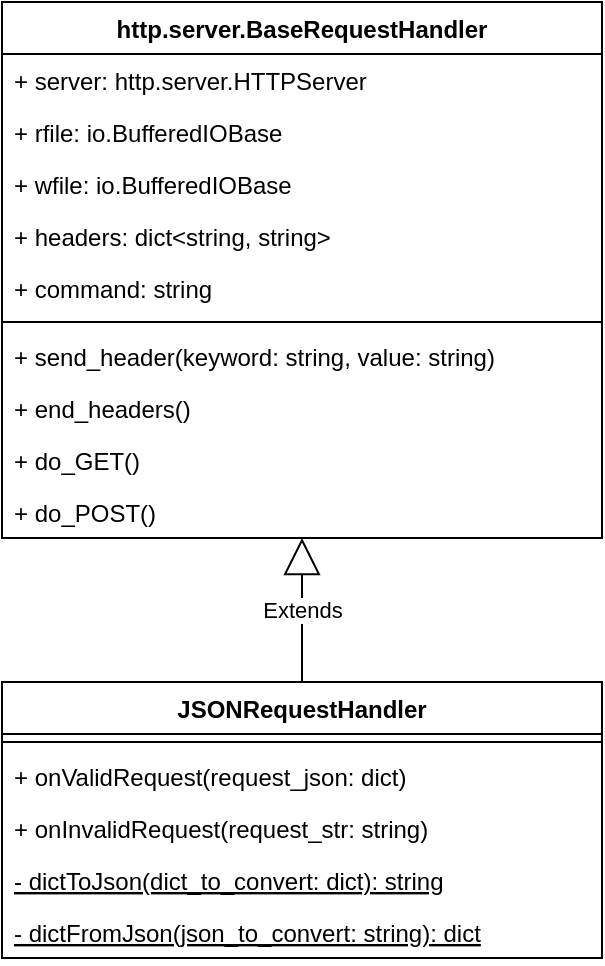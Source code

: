 <mxfile version="12.7.9" type="google"><diagram id="0F4gmWUsycyyDUud5xrn" name="Page-1"><mxGraphModel dx="1422" dy="778" grid="1" gridSize="10" guides="1" tooltips="1" connect="1" arrows="1" fold="1" page="1" pageScale="1" pageWidth="850" pageHeight="1100" math="0" shadow="0"><root><mxCell id="0"/><mxCell id="1" parent="0"/><mxCell id="_I4pST2Sur2pn0WdzKOr-5" value="http.server.BaseRequestHandler" style="swimlane;fontStyle=1;align=center;verticalAlign=top;childLayout=stackLayout;horizontal=1;startSize=26;horizontalStack=0;resizeParent=1;resizeParentMax=0;resizeLast=0;collapsible=1;marginBottom=0;" parent="1" vertex="1"><mxGeometry x="80" y="40" width="300" height="268" as="geometry"/></mxCell><mxCell id="_I4pST2Sur2pn0WdzKOr-6" value="+ server: http.server.HTTPServer" style="text;strokeColor=none;fillColor=none;align=left;verticalAlign=top;spacingLeft=4;spacingRight=4;overflow=hidden;rotatable=0;points=[[0,0.5],[1,0.5]];portConstraint=eastwest;" parent="_I4pST2Sur2pn0WdzKOr-5" vertex="1"><mxGeometry y="26" width="300" height="26" as="geometry"/></mxCell><mxCell id="_I4pST2Sur2pn0WdzKOr-10" value="+ rfile: io.BufferedIOBase" style="text;strokeColor=none;fillColor=none;align=left;verticalAlign=top;spacingLeft=4;spacingRight=4;overflow=hidden;rotatable=0;points=[[0,0.5],[1,0.5]];portConstraint=eastwest;" parent="_I4pST2Sur2pn0WdzKOr-5" vertex="1"><mxGeometry y="52" width="300" height="26" as="geometry"/></mxCell><mxCell id="_I4pST2Sur2pn0WdzKOr-9" value="+ wfile: io.BufferedIOBase" style="text;strokeColor=none;fillColor=none;align=left;verticalAlign=top;spacingLeft=4;spacingRight=4;overflow=hidden;rotatable=0;points=[[0,0.5],[1,0.5]];portConstraint=eastwest;" parent="_I4pST2Sur2pn0WdzKOr-5" vertex="1"><mxGeometry y="78" width="300" height="26" as="geometry"/></mxCell><mxCell id="_I4pST2Sur2pn0WdzKOr-11" value="+ headers: dict&lt;string, string&gt;" style="text;strokeColor=none;fillColor=none;align=left;verticalAlign=top;spacingLeft=4;spacingRight=4;overflow=hidden;rotatable=0;points=[[0,0.5],[1,0.5]];portConstraint=eastwest;" parent="_I4pST2Sur2pn0WdzKOr-5" vertex="1"><mxGeometry y="104" width="300" height="26" as="geometry"/></mxCell><mxCell id="_I4pST2Sur2pn0WdzKOr-12" value="+ command: string" style="text;strokeColor=none;fillColor=none;align=left;verticalAlign=top;spacingLeft=4;spacingRight=4;overflow=hidden;rotatable=0;points=[[0,0.5],[1,0.5]];portConstraint=eastwest;" parent="_I4pST2Sur2pn0WdzKOr-5" vertex="1"><mxGeometry y="130" width="300" height="26" as="geometry"/></mxCell><mxCell id="_I4pST2Sur2pn0WdzKOr-7" value="" style="line;strokeWidth=1;fillColor=none;align=left;verticalAlign=middle;spacingTop=-1;spacingLeft=3;spacingRight=3;rotatable=0;labelPosition=right;points=[];portConstraint=eastwest;" parent="_I4pST2Sur2pn0WdzKOr-5" vertex="1"><mxGeometry y="156" width="300" height="8" as="geometry"/></mxCell><mxCell id="_I4pST2Sur2pn0WdzKOr-8" value="+ send_header(keyword: string, value: string)" style="text;strokeColor=none;fillColor=none;align=left;verticalAlign=top;spacingLeft=4;spacingRight=4;overflow=hidden;rotatable=0;points=[[0,0.5],[1,0.5]];portConstraint=eastwest;" parent="_I4pST2Sur2pn0WdzKOr-5" vertex="1"><mxGeometry y="164" width="300" height="26" as="geometry"/></mxCell><mxCell id="_I4pST2Sur2pn0WdzKOr-13" value="+ end_headers()" style="text;strokeColor=none;fillColor=none;align=left;verticalAlign=top;spacingLeft=4;spacingRight=4;overflow=hidden;rotatable=0;points=[[0,0.5],[1,0.5]];portConstraint=eastwest;" parent="_I4pST2Sur2pn0WdzKOr-5" vertex="1"><mxGeometry y="190" width="300" height="26" as="geometry"/></mxCell><mxCell id="_I4pST2Sur2pn0WdzKOr-15" value="+ do_GET()" style="text;strokeColor=none;fillColor=none;align=left;verticalAlign=top;spacingLeft=4;spacingRight=4;overflow=hidden;rotatable=0;points=[[0,0.5],[1,0.5]];portConstraint=eastwest;" parent="_I4pST2Sur2pn0WdzKOr-5" vertex="1"><mxGeometry y="216" width="300" height="26" as="geometry"/></mxCell><mxCell id="_I4pST2Sur2pn0WdzKOr-16" value="+ do_POST()" style="text;strokeColor=none;fillColor=none;align=left;verticalAlign=top;spacingLeft=4;spacingRight=4;overflow=hidden;rotatable=0;points=[[0,0.5],[1,0.5]];portConstraint=eastwest;" parent="_I4pST2Sur2pn0WdzKOr-5" vertex="1"><mxGeometry y="242" width="300" height="26" as="geometry"/></mxCell><mxCell id="_I4pST2Sur2pn0WdzKOr-17" value="Extends" style="endArrow=block;endSize=16;endFill=0;html=1;exitX=0.5;exitY=0;exitDx=0;exitDy=0;" parent="1" source="_I4pST2Sur2pn0WdzKOr-18" target="_I4pST2Sur2pn0WdzKOr-16" edge="1"><mxGeometry width="160" relative="1" as="geometry"><mxPoint x="229" y="460" as="sourcePoint"/><mxPoint x="222" y="350" as="targetPoint"/></mxGeometry></mxCell><mxCell id="_I4pST2Sur2pn0WdzKOr-18" value="JSONRequestHandler" style="swimlane;fontStyle=1;align=center;verticalAlign=top;childLayout=stackLayout;horizontal=1;startSize=26;horizontalStack=0;resizeParent=1;resizeParentMax=0;resizeLast=0;collapsible=1;marginBottom=0;" parent="1" vertex="1"><mxGeometry x="80" y="380" width="300" height="138" as="geometry"/></mxCell><mxCell id="_I4pST2Sur2pn0WdzKOr-24" value="" style="line;strokeWidth=1;fillColor=none;align=left;verticalAlign=middle;spacingTop=-1;spacingLeft=3;spacingRight=3;rotatable=0;labelPosition=right;points=[];portConstraint=eastwest;" parent="_I4pST2Sur2pn0WdzKOr-18" vertex="1"><mxGeometry y="26" width="300" height="8" as="geometry"/></mxCell><mxCell id="_I4pST2Sur2pn0WdzKOr-28" value="+ onValidRequest(request_json: dict)" style="text;strokeColor=none;fillColor=none;align=left;verticalAlign=top;spacingLeft=4;spacingRight=4;overflow=hidden;rotatable=0;points=[[0,0.5],[1,0.5]];portConstraint=eastwest;" parent="_I4pST2Sur2pn0WdzKOr-18" vertex="1"><mxGeometry y="34" width="300" height="26" as="geometry"/></mxCell><mxCell id="_I4pST2Sur2pn0WdzKOr-29" value="+ onInvalidRequest(request_str: string)" style="text;strokeColor=none;fillColor=none;align=left;verticalAlign=top;spacingLeft=4;spacingRight=4;overflow=hidden;rotatable=0;points=[[0,0.5],[1,0.5]];portConstraint=eastwest;" parent="_I4pST2Sur2pn0WdzKOr-18" vertex="1"><mxGeometry y="60" width="300" height="26" as="geometry"/></mxCell><mxCell id="_I4pST2Sur2pn0WdzKOr-30" value="- dictToJson(dict_to_convert: dict): string" style="text;strokeColor=none;fillColor=none;align=left;verticalAlign=top;spacingLeft=4;spacingRight=4;overflow=hidden;rotatable=0;points=[[0,0.5],[1,0.5]];portConstraint=eastwest;fontStyle=4" parent="_I4pST2Sur2pn0WdzKOr-18" vertex="1"><mxGeometry y="86" width="300" height="26" as="geometry"/></mxCell><mxCell id="_I4pST2Sur2pn0WdzKOr-31" value="- dictFromJson(json_to_convert: string): dict" style="text;strokeColor=none;fillColor=none;align=left;verticalAlign=top;spacingLeft=4;spacingRight=4;overflow=hidden;rotatable=0;points=[[0,0.5],[1,0.5]];portConstraint=eastwest;fontStyle=4" parent="_I4pST2Sur2pn0WdzKOr-18" vertex="1"><mxGeometry y="112" width="300" height="26" as="geometry"/></mxCell></root></mxGraphModel></diagram></mxfile>